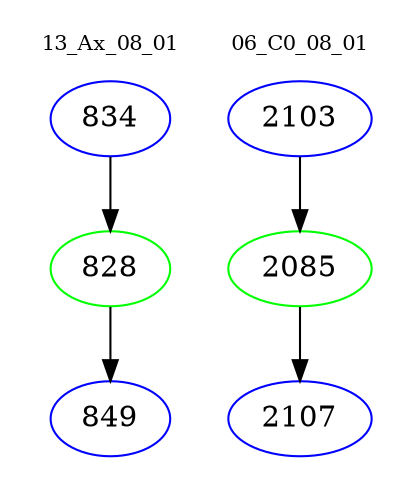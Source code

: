 digraph{
subgraph cluster_0 {
color = white
label = "13_Ax_08_01";
fontsize=10;
T0_834 [label="834", color="blue"]
T0_834 -> T0_828 [color="black"]
T0_828 [label="828", color="green"]
T0_828 -> T0_849 [color="black"]
T0_849 [label="849", color="blue"]
}
subgraph cluster_1 {
color = white
label = "06_C0_08_01";
fontsize=10;
T1_2103 [label="2103", color="blue"]
T1_2103 -> T1_2085 [color="black"]
T1_2085 [label="2085", color="green"]
T1_2085 -> T1_2107 [color="black"]
T1_2107 [label="2107", color="blue"]
}
}

